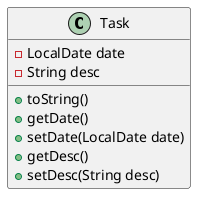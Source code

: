@startuml
'https://plantuml.com/class-diagram

class Task {
-LocalDate date
-String desc
+toString()
+getDate()
+setDate(LocalDate date)
+getDesc()
+setDesc(String desc)
}

@enduml